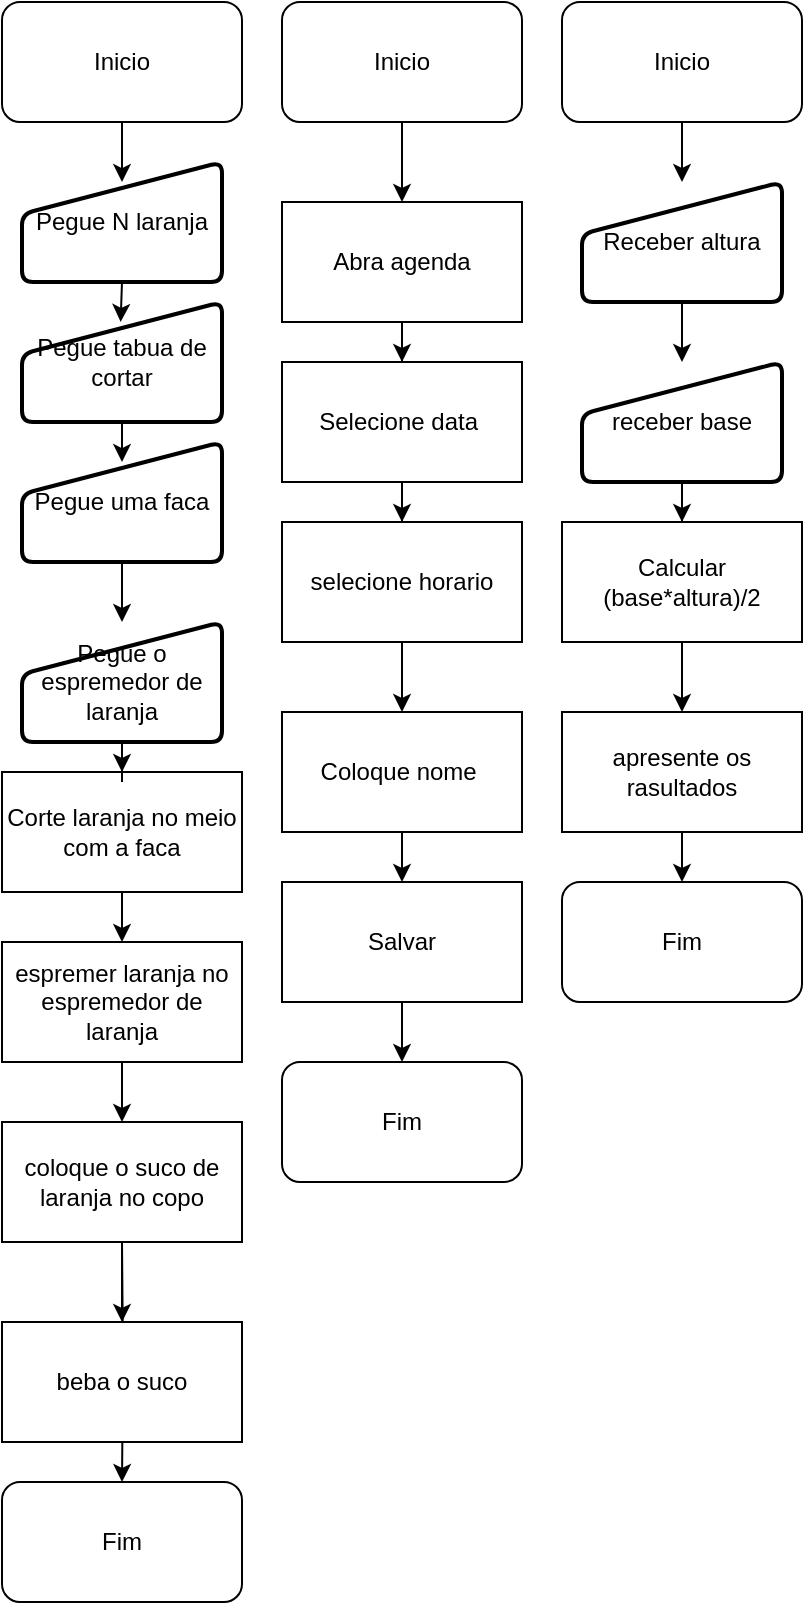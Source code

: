 <mxfile version="26.1.1">
  <diagram name="Page-1" id="74e2e168-ea6b-b213-b513-2b3c1d86103e">
    <mxGraphModel dx="1434" dy="780" grid="1" gridSize="10" guides="1" tooltips="1" connect="1" arrows="1" fold="1" page="1" pageScale="1" pageWidth="1100" pageHeight="850" background="none" math="0" shadow="0">
      <root>
        <mxCell id="0" />
        <mxCell id="1" parent="0" />
        <mxCell id="df9BduAIQx5V-bNWHTSZ-65" value="" style="edgeStyle=orthogonalEdgeStyle;rounded=0;orthogonalLoop=1;jettySize=auto;html=1;" edge="1" parent="1" source="df9BduAIQx5V-bNWHTSZ-2" target="df9BduAIQx5V-bNWHTSZ-55">
          <mxGeometry relative="1" as="geometry" />
        </mxCell>
        <mxCell id="df9BduAIQx5V-bNWHTSZ-2" value="Inicio" style="rounded=1;whiteSpace=wrap;html=1;" vertex="1" parent="1">
          <mxGeometry x="180" y="10" width="120" height="60" as="geometry" />
        </mxCell>
        <mxCell id="df9BduAIQx5V-bNWHTSZ-24" value="Fim" style="rounded=1;whiteSpace=wrap;html=1;" vertex="1" parent="1">
          <mxGeometry x="180" y="540" width="120" height="60" as="geometry" />
        </mxCell>
        <mxCell id="df9BduAIQx5V-bNWHTSZ-26" value="Inicio" style="rounded=1;whiteSpace=wrap;html=1;" vertex="1" parent="1">
          <mxGeometry x="40" y="10" width="120" height="60" as="geometry" />
        </mxCell>
        <mxCell id="df9BduAIQx5V-bNWHTSZ-27" value="Pegue N laranja" style="html=1;strokeWidth=2;shape=manualInput;whiteSpace=wrap;rounded=1;size=26;arcSize=11;" vertex="1" parent="1">
          <mxGeometry x="50" y="90" width="100" height="60" as="geometry" />
        </mxCell>
        <mxCell id="df9BduAIQx5V-bNWHTSZ-28" value="Pegue tabua de cortar" style="html=1;strokeWidth=2;shape=manualInput;whiteSpace=wrap;rounded=1;size=26;arcSize=11;" vertex="1" parent="1">
          <mxGeometry x="50" y="160" width="100" height="60" as="geometry" />
        </mxCell>
        <mxCell id="df9BduAIQx5V-bNWHTSZ-29" style="edgeStyle=orthogonalEdgeStyle;rounded=0;orthogonalLoop=1;jettySize=auto;html=1;entryX=0.5;entryY=0.167;entryDx=0;entryDy=0;entryPerimeter=0;" edge="1" parent="1" source="df9BduAIQx5V-bNWHTSZ-26" target="df9BduAIQx5V-bNWHTSZ-27">
          <mxGeometry relative="1" as="geometry" />
        </mxCell>
        <mxCell id="df9BduAIQx5V-bNWHTSZ-30" style="edgeStyle=orthogonalEdgeStyle;rounded=0;orthogonalLoop=1;jettySize=auto;html=1;exitX=0.5;exitY=1;exitDx=0;exitDy=0;entryX=0.493;entryY=0.166;entryDx=0;entryDy=0;entryPerimeter=0;" edge="1" parent="1" source="df9BduAIQx5V-bNWHTSZ-27" target="df9BduAIQx5V-bNWHTSZ-28">
          <mxGeometry relative="1" as="geometry" />
        </mxCell>
        <mxCell id="df9BduAIQx5V-bNWHTSZ-100" value="" style="edgeStyle=orthogonalEdgeStyle;rounded=0;orthogonalLoop=1;jettySize=auto;html=1;" edge="1" parent="1" source="df9BduAIQx5V-bNWHTSZ-31" target="df9BduAIQx5V-bNWHTSZ-97">
          <mxGeometry relative="1" as="geometry" />
        </mxCell>
        <mxCell id="df9BduAIQx5V-bNWHTSZ-31" value="Pegue uma faca" style="html=1;strokeWidth=2;shape=manualInput;whiteSpace=wrap;rounded=1;size=26;arcSize=11;" vertex="1" parent="1">
          <mxGeometry x="50" y="230" width="100" height="60" as="geometry" />
        </mxCell>
        <mxCell id="df9BduAIQx5V-bNWHTSZ-32" style="edgeStyle=orthogonalEdgeStyle;rounded=0;orthogonalLoop=1;jettySize=auto;html=1;exitX=0.5;exitY=1;exitDx=0;exitDy=0;entryX=0.5;entryY=0.167;entryDx=0;entryDy=0;entryPerimeter=0;" edge="1" parent="1" source="df9BduAIQx5V-bNWHTSZ-28" target="df9BduAIQx5V-bNWHTSZ-31">
          <mxGeometry relative="1" as="geometry" />
        </mxCell>
        <mxCell id="df9BduAIQx5V-bNWHTSZ-40" value="" style="edgeStyle=orthogonalEdgeStyle;rounded=0;orthogonalLoop=1;jettySize=auto;html=1;" edge="1" parent="1" target="df9BduAIQx5V-bNWHTSZ-42">
          <mxGeometry relative="1" as="geometry">
            <mxPoint x="100" y="630" as="sourcePoint" />
          </mxGeometry>
        </mxCell>
        <mxCell id="df9BduAIQx5V-bNWHTSZ-42" value="Fim" style="rounded=1;whiteSpace=wrap;html=1;" vertex="1" parent="1">
          <mxGeometry x="40" y="750" width="120" height="60" as="geometry" />
        </mxCell>
        <mxCell id="df9BduAIQx5V-bNWHTSZ-49" value="" style="edgeStyle=orthogonalEdgeStyle;rounded=0;orthogonalLoop=1;jettySize=auto;html=1;" edge="1" parent="1" source="df9BduAIQx5V-bNWHTSZ-46" target="df9BduAIQx5V-bNWHTSZ-47">
          <mxGeometry relative="1" as="geometry" />
        </mxCell>
        <mxCell id="df9BduAIQx5V-bNWHTSZ-46" value="Corte laranja no meio com a faca" style="rounded=0;whiteSpace=wrap;html=1;" vertex="1" parent="1">
          <mxGeometry x="40" y="395" width="120" height="60" as="geometry" />
        </mxCell>
        <mxCell id="df9BduAIQx5V-bNWHTSZ-51" value="" style="edgeStyle=orthogonalEdgeStyle;rounded=0;orthogonalLoop=1;jettySize=auto;html=1;" edge="1" parent="1" source="df9BduAIQx5V-bNWHTSZ-47" target="df9BduAIQx5V-bNWHTSZ-50">
          <mxGeometry relative="1" as="geometry" />
        </mxCell>
        <mxCell id="df9BduAIQx5V-bNWHTSZ-47" value="espremer&amp;nbsp;laranja no espremedor&amp;nbsp;de laranja" style="rounded=0;whiteSpace=wrap;html=1;" vertex="1" parent="1">
          <mxGeometry x="40" y="480" width="120" height="60" as="geometry" />
        </mxCell>
        <mxCell id="df9BduAIQx5V-bNWHTSZ-54" value="" style="edgeStyle=orthogonalEdgeStyle;rounded=0;orthogonalLoop=1;jettySize=auto;html=1;" edge="1" parent="1" source="df9BduAIQx5V-bNWHTSZ-50" target="df9BduAIQx5V-bNWHTSZ-53">
          <mxGeometry relative="1" as="geometry" />
        </mxCell>
        <mxCell id="df9BduAIQx5V-bNWHTSZ-50" value="coloque o suco de laranja no copo" style="rounded=0;whiteSpace=wrap;html=1;" vertex="1" parent="1">
          <mxGeometry x="40" y="570" width="120" height="60" as="geometry" />
        </mxCell>
        <mxCell id="df9BduAIQx5V-bNWHTSZ-53" value="beba o suco" style="rounded=0;whiteSpace=wrap;html=1;" vertex="1" parent="1">
          <mxGeometry x="40" y="670" width="120" height="60" as="geometry" />
        </mxCell>
        <mxCell id="df9BduAIQx5V-bNWHTSZ-57" value="" style="edgeStyle=orthogonalEdgeStyle;rounded=0;orthogonalLoop=1;jettySize=auto;html=1;" edge="1" parent="1" source="df9BduAIQx5V-bNWHTSZ-55" target="df9BduAIQx5V-bNWHTSZ-56">
          <mxGeometry relative="1" as="geometry" />
        </mxCell>
        <mxCell id="df9BduAIQx5V-bNWHTSZ-55" value="Abra agenda" style="rounded=0;whiteSpace=wrap;html=1;" vertex="1" parent="1">
          <mxGeometry x="180" y="110" width="120" height="60" as="geometry" />
        </mxCell>
        <mxCell id="df9BduAIQx5V-bNWHTSZ-59" value="" style="edgeStyle=orthogonalEdgeStyle;rounded=0;orthogonalLoop=1;jettySize=auto;html=1;" edge="1" parent="1" source="df9BduAIQx5V-bNWHTSZ-56" target="df9BduAIQx5V-bNWHTSZ-58">
          <mxGeometry relative="1" as="geometry" />
        </mxCell>
        <mxCell id="df9BduAIQx5V-bNWHTSZ-56" value="Selecione data&amp;nbsp;" style="rounded=0;whiteSpace=wrap;html=1;" vertex="1" parent="1">
          <mxGeometry x="180" y="190" width="120" height="60" as="geometry" />
        </mxCell>
        <mxCell id="df9BduAIQx5V-bNWHTSZ-61" value="" style="edgeStyle=orthogonalEdgeStyle;rounded=0;orthogonalLoop=1;jettySize=auto;html=1;" edge="1" parent="1" source="df9BduAIQx5V-bNWHTSZ-58" target="df9BduAIQx5V-bNWHTSZ-60">
          <mxGeometry relative="1" as="geometry" />
        </mxCell>
        <mxCell id="df9BduAIQx5V-bNWHTSZ-58" value="selecione horario" style="rounded=0;whiteSpace=wrap;html=1;" vertex="1" parent="1">
          <mxGeometry x="180" y="270" width="120" height="60" as="geometry" />
        </mxCell>
        <mxCell id="df9BduAIQx5V-bNWHTSZ-67" value="" style="edgeStyle=orthogonalEdgeStyle;rounded=0;orthogonalLoop=1;jettySize=auto;html=1;" edge="1" parent="1" source="df9BduAIQx5V-bNWHTSZ-60" target="df9BduAIQx5V-bNWHTSZ-66">
          <mxGeometry relative="1" as="geometry" />
        </mxCell>
        <mxCell id="df9BduAIQx5V-bNWHTSZ-60" value="Coloque nome&amp;nbsp;" style="rounded=0;whiteSpace=wrap;html=1;" vertex="1" parent="1">
          <mxGeometry x="180" y="365" width="120" height="60" as="geometry" />
        </mxCell>
        <mxCell id="df9BduAIQx5V-bNWHTSZ-68" value="" style="edgeStyle=orthogonalEdgeStyle;rounded=0;orthogonalLoop=1;jettySize=auto;html=1;" edge="1" parent="1" source="df9BduAIQx5V-bNWHTSZ-66" target="df9BduAIQx5V-bNWHTSZ-24">
          <mxGeometry relative="1" as="geometry" />
        </mxCell>
        <mxCell id="df9BduAIQx5V-bNWHTSZ-66" value="Salvar" style="rounded=0;whiteSpace=wrap;html=1;" vertex="1" parent="1">
          <mxGeometry x="180" y="450" width="120" height="60" as="geometry" />
        </mxCell>
        <mxCell id="df9BduAIQx5V-bNWHTSZ-83" value="" style="edgeStyle=orthogonalEdgeStyle;rounded=0;orthogonalLoop=1;jettySize=auto;html=1;" edge="1" parent="1" source="df9BduAIQx5V-bNWHTSZ-70" target="df9BduAIQx5V-bNWHTSZ-82">
          <mxGeometry relative="1" as="geometry" />
        </mxCell>
        <mxCell id="df9BduAIQx5V-bNWHTSZ-70" value="Inicio" style="rounded=1;whiteSpace=wrap;html=1;" vertex="1" parent="1">
          <mxGeometry x="320" y="10" width="120" height="60" as="geometry" />
        </mxCell>
        <mxCell id="df9BduAIQx5V-bNWHTSZ-71" value="Fim" style="rounded=1;whiteSpace=wrap;html=1;" vertex="1" parent="1">
          <mxGeometry x="320" y="450" width="120" height="60" as="geometry" />
        </mxCell>
        <mxCell id="df9BduAIQx5V-bNWHTSZ-87" value="" style="edgeStyle=orthogonalEdgeStyle;rounded=0;orthogonalLoop=1;jettySize=auto;html=1;" edge="1" parent="1" source="df9BduAIQx5V-bNWHTSZ-82" target="df9BduAIQx5V-bNWHTSZ-86">
          <mxGeometry relative="1" as="geometry" />
        </mxCell>
        <mxCell id="df9BduAIQx5V-bNWHTSZ-82" value="Receber altura" style="html=1;strokeWidth=2;shape=manualInput;whiteSpace=wrap;rounded=1;size=26;arcSize=11;" vertex="1" parent="1">
          <mxGeometry x="330" y="100" width="100" height="60" as="geometry" />
        </mxCell>
        <mxCell id="df9BduAIQx5V-bNWHTSZ-89" value="" style="edgeStyle=orthogonalEdgeStyle;rounded=0;orthogonalLoop=1;jettySize=auto;html=1;" edge="1" parent="1" source="df9BduAIQx5V-bNWHTSZ-86" target="df9BduAIQx5V-bNWHTSZ-88">
          <mxGeometry relative="1" as="geometry" />
        </mxCell>
        <mxCell id="df9BduAIQx5V-bNWHTSZ-86" value="receber base" style="html=1;strokeWidth=2;shape=manualInput;whiteSpace=wrap;rounded=1;size=26;arcSize=11;" vertex="1" parent="1">
          <mxGeometry x="330" y="190" width="100" height="60" as="geometry" />
        </mxCell>
        <mxCell id="df9BduAIQx5V-bNWHTSZ-95" value="" style="edgeStyle=orthogonalEdgeStyle;rounded=0;orthogonalLoop=1;jettySize=auto;html=1;" edge="1" parent="1" source="df9BduAIQx5V-bNWHTSZ-88" target="df9BduAIQx5V-bNWHTSZ-94">
          <mxGeometry relative="1" as="geometry" />
        </mxCell>
        <mxCell id="df9BduAIQx5V-bNWHTSZ-88" value="Calcular (base*altura)/2" style="rounded=0;whiteSpace=wrap;html=1;" vertex="1" parent="1">
          <mxGeometry x="320" y="270" width="120" height="60" as="geometry" />
        </mxCell>
        <mxCell id="df9BduAIQx5V-bNWHTSZ-96" value="" style="edgeStyle=orthogonalEdgeStyle;rounded=0;orthogonalLoop=1;jettySize=auto;html=1;" edge="1" parent="1" source="df9BduAIQx5V-bNWHTSZ-94" target="df9BduAIQx5V-bNWHTSZ-71">
          <mxGeometry relative="1" as="geometry" />
        </mxCell>
        <mxCell id="df9BduAIQx5V-bNWHTSZ-94" value="apresente os rasultados" style="rounded=0;whiteSpace=wrap;html=1;" vertex="1" parent="1">
          <mxGeometry x="320" y="365" width="120" height="60" as="geometry" />
        </mxCell>
        <mxCell id="df9BduAIQx5V-bNWHTSZ-98" value="" style="edgeStyle=orthogonalEdgeStyle;rounded=0;orthogonalLoop=1;jettySize=auto;html=1;" edge="1" parent="1" source="df9BduAIQx5V-bNWHTSZ-97" target="df9BduAIQx5V-bNWHTSZ-46">
          <mxGeometry relative="1" as="geometry" />
        </mxCell>
        <mxCell id="df9BduAIQx5V-bNWHTSZ-97" value="Pegue o espremedor&amp;nbsp;de laranja" style="html=1;strokeWidth=2;shape=manualInput;whiteSpace=wrap;rounded=1;size=26;arcSize=11;" vertex="1" parent="1">
          <mxGeometry x="50" y="320" width="100" height="60" as="geometry" />
        </mxCell>
      </root>
    </mxGraphModel>
  </diagram>
</mxfile>
